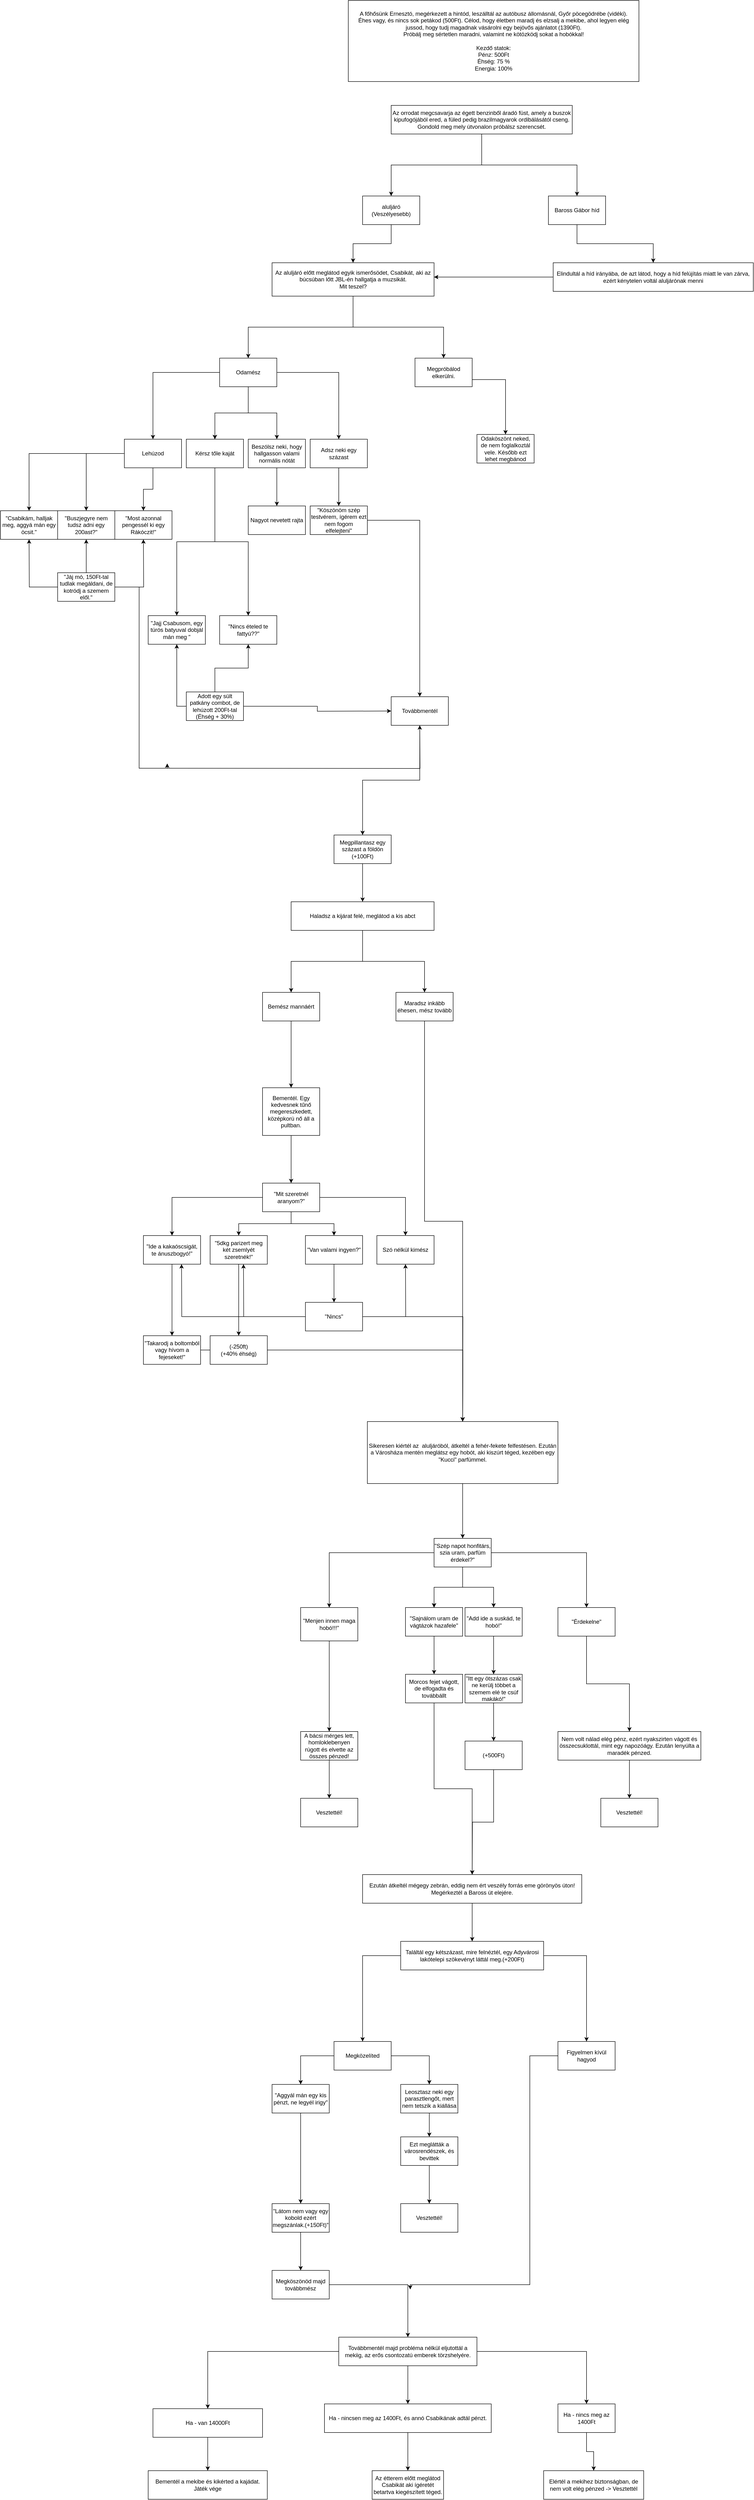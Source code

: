 <mxfile version="22.0.4" type="github">
  <diagram name="1 oldal" id="gjOM7e6wO8diRWeVtiza">
    <mxGraphModel dx="1075" dy="5153" grid="1" gridSize="10" guides="1" tooltips="1" connect="1" arrows="1" fold="1" page="1" pageScale="1" pageWidth="3300" pageHeight="4681" math="0" shadow="0">
      <root>
        <mxCell id="0" />
        <mxCell id="1" parent="0" />
        <mxCell id="eI0seqku75HwyaSV5OBJ-1" value="A főhősünk Ernesztó, megérkezett a hintód, leszálltál az autóbusz állomásnál, Győr pöcegödrébe (vidéki).&lt;br&gt;Éhes vagy, és nincs sok petákod (500Ft). Célod, hogy életben maradj és elzsalj a mekibe, ahol legyen elég jussod, hogy tudj magadnak vásárolni egy bejövős ajánlatot (1390Ft).&lt;br&gt;Próbálj meg sértetlen maradni, valamint ne kötözködj sokat a hobókkal!&lt;br&gt;&lt;br&gt;Kezdő statok: &lt;br&gt;Pénz: 500Ft&lt;br&gt;Éhség: 75 %&lt;br&gt;Energia: 100%" style="whiteSpace=wrap;html=1;" parent="1" vertex="1">
          <mxGeometry x="1380" y="-4650" width="610" height="170" as="geometry" />
        </mxCell>
        <mxCell id="eI0seqku75HwyaSV5OBJ-11" value="" style="edgeStyle=orthogonalEdgeStyle;rounded=0;orthogonalLoop=1;jettySize=auto;html=1;" parent="1" source="eI0seqku75HwyaSV5OBJ-3" target="eI0seqku75HwyaSV5OBJ-10" edge="1">
          <mxGeometry relative="1" as="geometry" />
        </mxCell>
        <mxCell id="eI0seqku75HwyaSV5OBJ-13" value="" style="edgeStyle=orthogonalEdgeStyle;rounded=0;orthogonalLoop=1;jettySize=auto;html=1;" parent="1" source="eI0seqku75HwyaSV5OBJ-3" target="eI0seqku75HwyaSV5OBJ-12" edge="1">
          <mxGeometry relative="1" as="geometry" />
        </mxCell>
        <mxCell id="eI0seqku75HwyaSV5OBJ-3" value="Az orrodat megcsavarja az égett benzinből áradó füst, amely a buszok kipufogójából ered, a füled pedig brazilmagyarok ordibálásától cseng.&lt;br&gt;Gondold meg mely útvonalon próbálsz szerencsét.&lt;br&gt;" style="rounded=0;whiteSpace=wrap;html=1;" parent="1" vertex="1">
          <mxGeometry x="1470" y="-4430" width="380" height="60" as="geometry" />
        </mxCell>
        <mxCell id="eI0seqku75HwyaSV5OBJ-15" value="" style="edgeStyle=orthogonalEdgeStyle;rounded=0;orthogonalLoop=1;jettySize=auto;html=1;" parent="1" source="eI0seqku75HwyaSV5OBJ-10" target="eI0seqku75HwyaSV5OBJ-14" edge="1">
          <mxGeometry relative="1" as="geometry" />
        </mxCell>
        <mxCell id="eI0seqku75HwyaSV5OBJ-10" value="aluljáró (Veszélyesebb)" style="whiteSpace=wrap;html=1;rounded=0;" parent="1" vertex="1">
          <mxGeometry x="1410" y="-4240" width="120" height="60" as="geometry" />
        </mxCell>
        <mxCell id="A1ZuuhthlVVNKibYsWye-77" value="" style="edgeStyle=orthogonalEdgeStyle;rounded=0;orthogonalLoop=1;jettySize=auto;html=1;" parent="1" source="eI0seqku75HwyaSV5OBJ-12" target="A1ZuuhthlVVNKibYsWye-76" edge="1">
          <mxGeometry relative="1" as="geometry" />
        </mxCell>
        <mxCell id="eI0seqku75HwyaSV5OBJ-12" value="Baross Gábor híd" style="whiteSpace=wrap;html=1;rounded=0;" parent="1" vertex="1">
          <mxGeometry x="1800" y="-4240" width="120" height="60" as="geometry" />
        </mxCell>
        <mxCell id="eI0seqku75HwyaSV5OBJ-17" value="" style="edgeStyle=orthogonalEdgeStyle;rounded=0;orthogonalLoop=1;jettySize=auto;html=1;" parent="1" source="eI0seqku75HwyaSV5OBJ-14" target="eI0seqku75HwyaSV5OBJ-16" edge="1">
          <mxGeometry relative="1" as="geometry" />
        </mxCell>
        <mxCell id="eI0seqku75HwyaSV5OBJ-19" value="" style="edgeStyle=orthogonalEdgeStyle;rounded=0;orthogonalLoop=1;jettySize=auto;html=1;" parent="1" source="eI0seqku75HwyaSV5OBJ-14" target="eI0seqku75HwyaSV5OBJ-18" edge="1">
          <mxGeometry relative="1" as="geometry" />
        </mxCell>
        <mxCell id="eI0seqku75HwyaSV5OBJ-14" value="Az aluljáró előtt meglátod egyik ismerősödet, Csabikát, aki az búcsúban lőtt JBL-én hallgatja a muzsikát.&lt;br&gt;Mit teszel?" style="whiteSpace=wrap;html=1;rounded=0;" parent="1" vertex="1">
          <mxGeometry x="1220" y="-4100" width="340" height="70" as="geometry" />
        </mxCell>
        <mxCell id="eI0seqku75HwyaSV5OBJ-21" value="" style="edgeStyle=orthogonalEdgeStyle;rounded=0;orthogonalLoop=1;jettySize=auto;html=1;" parent="1" source="eI0seqku75HwyaSV5OBJ-16" target="eI0seqku75HwyaSV5OBJ-20" edge="1">
          <mxGeometry relative="1" as="geometry" />
        </mxCell>
        <mxCell id="eI0seqku75HwyaSV5OBJ-23" value="" style="edgeStyle=orthogonalEdgeStyle;rounded=0;orthogonalLoop=1;jettySize=auto;html=1;" parent="1" source="eI0seqku75HwyaSV5OBJ-16" target="eI0seqku75HwyaSV5OBJ-22" edge="1">
          <mxGeometry relative="1" as="geometry" />
        </mxCell>
        <mxCell id="eI0seqku75HwyaSV5OBJ-24" value="" style="edgeStyle=orthogonalEdgeStyle;rounded=0;orthogonalLoop=1;jettySize=auto;html=1;" parent="1" source="eI0seqku75HwyaSV5OBJ-16" target="eI0seqku75HwyaSV5OBJ-22" edge="1">
          <mxGeometry relative="1" as="geometry" />
        </mxCell>
        <mxCell id="eI0seqku75HwyaSV5OBJ-25" value="" style="edgeStyle=orthogonalEdgeStyle;rounded=0;orthogonalLoop=1;jettySize=auto;html=1;" parent="1" source="eI0seqku75HwyaSV5OBJ-16" target="eI0seqku75HwyaSV5OBJ-22" edge="1">
          <mxGeometry relative="1" as="geometry" />
        </mxCell>
        <mxCell id="eI0seqku75HwyaSV5OBJ-27" value="" style="edgeStyle=orthogonalEdgeStyle;rounded=0;orthogonalLoop=1;jettySize=auto;html=1;" parent="1" source="eI0seqku75HwyaSV5OBJ-16" target="eI0seqku75HwyaSV5OBJ-26" edge="1">
          <mxGeometry relative="1" as="geometry" />
        </mxCell>
        <mxCell id="eI0seqku75HwyaSV5OBJ-29" value="" style="edgeStyle=orthogonalEdgeStyle;rounded=0;orthogonalLoop=1;jettySize=auto;html=1;" parent="1" source="eI0seqku75HwyaSV5OBJ-16" target="eI0seqku75HwyaSV5OBJ-28" edge="1">
          <mxGeometry relative="1" as="geometry" />
        </mxCell>
        <mxCell id="eI0seqku75HwyaSV5OBJ-16" value="Odamész" style="rounded=0;whiteSpace=wrap;html=1;" parent="1" vertex="1">
          <mxGeometry x="1110" y="-3900" width="120" height="60" as="geometry" />
        </mxCell>
        <mxCell id="eI0seqku75HwyaSV5OBJ-31" value="" style="edgeStyle=orthogonalEdgeStyle;rounded=0;orthogonalLoop=1;jettySize=auto;html=1;exitX=1;exitY=0.75;exitDx=0;exitDy=0;" parent="1" source="eI0seqku75HwyaSV5OBJ-18" target="eI0seqku75HwyaSV5OBJ-30" edge="1">
          <mxGeometry relative="1" as="geometry" />
        </mxCell>
        <mxCell id="eI0seqku75HwyaSV5OBJ-18" value="Megpróbálod elkerülni." style="whiteSpace=wrap;html=1;rounded=0;" parent="1" vertex="1">
          <mxGeometry x="1520" y="-3900" width="120" height="60" as="geometry" />
        </mxCell>
        <mxCell id="eI0seqku75HwyaSV5OBJ-42" value="" style="edgeStyle=orthogonalEdgeStyle;rounded=0;orthogonalLoop=1;jettySize=auto;html=1;" parent="1" source="eI0seqku75HwyaSV5OBJ-20" target="eI0seqku75HwyaSV5OBJ-41" edge="1">
          <mxGeometry relative="1" as="geometry" />
        </mxCell>
        <mxCell id="eI0seqku75HwyaSV5OBJ-44" value="" style="edgeStyle=orthogonalEdgeStyle;rounded=0;orthogonalLoop=1;jettySize=auto;html=1;" parent="1" source="eI0seqku75HwyaSV5OBJ-20" target="eI0seqku75HwyaSV5OBJ-43" edge="1">
          <mxGeometry relative="1" as="geometry" />
        </mxCell>
        <mxCell id="eI0seqku75HwyaSV5OBJ-46" value="" style="edgeStyle=orthogonalEdgeStyle;rounded=0;orthogonalLoop=1;jettySize=auto;html=1;" parent="1" source="eI0seqku75HwyaSV5OBJ-20" target="eI0seqku75HwyaSV5OBJ-45" edge="1">
          <mxGeometry relative="1" as="geometry" />
        </mxCell>
        <mxCell id="eI0seqku75HwyaSV5OBJ-20" value="Lehúzod" style="whiteSpace=wrap;html=1;rounded=0;" parent="1" vertex="1">
          <mxGeometry x="910" y="-3730" width="120" height="60" as="geometry" />
        </mxCell>
        <mxCell id="eI0seqku75HwyaSV5OBJ-54" value="" style="edgeStyle=orthogonalEdgeStyle;rounded=0;orthogonalLoop=1;jettySize=auto;html=1;" parent="1" source="eI0seqku75HwyaSV5OBJ-22" target="eI0seqku75HwyaSV5OBJ-53" edge="1">
          <mxGeometry relative="1" as="geometry" />
        </mxCell>
        <mxCell id="eI0seqku75HwyaSV5OBJ-56" value="" style="edgeStyle=orthogonalEdgeStyle;rounded=0;orthogonalLoop=1;jettySize=auto;html=1;" parent="1" source="eI0seqku75HwyaSV5OBJ-22" target="eI0seqku75HwyaSV5OBJ-55" edge="1">
          <mxGeometry relative="1" as="geometry" />
        </mxCell>
        <mxCell id="eI0seqku75HwyaSV5OBJ-22" value="Kérsz tőle kaját" style="whiteSpace=wrap;html=1;rounded=0;" parent="1" vertex="1">
          <mxGeometry x="1040" y="-3730" width="120" height="60" as="geometry" />
        </mxCell>
        <mxCell id="eI0seqku75HwyaSV5OBJ-37" value="" style="edgeStyle=orthogonalEdgeStyle;rounded=0;orthogonalLoop=1;jettySize=auto;html=1;" parent="1" source="eI0seqku75HwyaSV5OBJ-26" target="eI0seqku75HwyaSV5OBJ-36" edge="1">
          <mxGeometry relative="1" as="geometry" />
        </mxCell>
        <mxCell id="eI0seqku75HwyaSV5OBJ-26" value="Beszólsz neki, hogy hallgasson valami normális nótát" style="rounded=0;whiteSpace=wrap;html=1;" parent="1" vertex="1">
          <mxGeometry x="1170" y="-3730" width="120" height="60" as="geometry" />
        </mxCell>
        <mxCell id="eI0seqku75HwyaSV5OBJ-39" value="" style="edgeStyle=orthogonalEdgeStyle;rounded=0;orthogonalLoop=1;jettySize=auto;html=1;" parent="1" source="eI0seqku75HwyaSV5OBJ-28" target="eI0seqku75HwyaSV5OBJ-38" edge="1">
          <mxGeometry relative="1" as="geometry" />
        </mxCell>
        <mxCell id="eI0seqku75HwyaSV5OBJ-28" value="Adsz neki egy százast" style="whiteSpace=wrap;html=1;rounded=0;" parent="1" vertex="1">
          <mxGeometry x="1300" y="-3730" width="120" height="60" as="geometry" />
        </mxCell>
        <mxCell id="eI0seqku75HwyaSV5OBJ-30" value="Odaköszönt neked, de nem foglalkoztál vele. Később ezt lehet megbánod" style="whiteSpace=wrap;html=1;rounded=0;" parent="1" vertex="1">
          <mxGeometry x="1650" y="-3740" width="120" height="60" as="geometry" />
        </mxCell>
        <mxCell id="eI0seqku75HwyaSV5OBJ-36" value="Nagyot nevetett rajta" style="whiteSpace=wrap;html=1;rounded=0;" parent="1" vertex="1">
          <mxGeometry x="1170" y="-3590" width="120" height="60" as="geometry" />
        </mxCell>
        <mxCell id="eI0seqku75HwyaSV5OBJ-65" value="" style="edgeStyle=orthogonalEdgeStyle;rounded=0;orthogonalLoop=1;jettySize=auto;html=1;" parent="1" source="eI0seqku75HwyaSV5OBJ-38" target="eI0seqku75HwyaSV5OBJ-64" edge="1">
          <mxGeometry relative="1" as="geometry" />
        </mxCell>
        <mxCell id="eI0seqku75HwyaSV5OBJ-38" value="&quot;Köszönöm szép testvérem, ígérem ezt nem fogom elfelejteni&quot;" style="whiteSpace=wrap;html=1;rounded=0;" parent="1" vertex="1">
          <mxGeometry x="1300" y="-3590" width="120" height="60" as="geometry" />
        </mxCell>
        <mxCell id="eI0seqku75HwyaSV5OBJ-47" value="" style="edgeStyle=orthogonalEdgeStyle;rounded=0;orthogonalLoop=1;jettySize=auto;html=1;" parent="1" source="eI0seqku75HwyaSV5OBJ-40" target="eI0seqku75HwyaSV5OBJ-43" edge="1">
          <mxGeometry relative="1" as="geometry" />
        </mxCell>
        <mxCell id="eI0seqku75HwyaSV5OBJ-49" value="" style="edgeStyle=orthogonalEdgeStyle;rounded=0;orthogonalLoop=1;jettySize=auto;html=1;" parent="1" source="eI0seqku75HwyaSV5OBJ-40" edge="1">
          <mxGeometry relative="1" as="geometry">
            <mxPoint x="950" y="-3520" as="targetPoint" />
          </mxGeometry>
        </mxCell>
        <mxCell id="eI0seqku75HwyaSV5OBJ-51" value="" style="edgeStyle=orthogonalEdgeStyle;rounded=0;orthogonalLoop=1;jettySize=auto;html=1;" parent="1" source="eI0seqku75HwyaSV5OBJ-40" edge="1">
          <mxGeometry relative="1" as="geometry">
            <mxPoint x="710" y="-3520" as="targetPoint" />
          </mxGeometry>
        </mxCell>
        <mxCell id="eI0seqku75HwyaSV5OBJ-75" value="" style="edgeStyle=orthogonalEdgeStyle;rounded=0;orthogonalLoop=1;jettySize=auto;html=1;" parent="1" source="eI0seqku75HwyaSV5OBJ-40" edge="1">
          <mxGeometry relative="1" as="geometry">
            <mxPoint x="1000" y="-3050" as="targetPoint" />
            <Array as="points">
              <mxPoint x="941" y="-3420" />
              <mxPoint x="941" y="-3040" />
            </Array>
          </mxGeometry>
        </mxCell>
        <mxCell id="eI0seqku75HwyaSV5OBJ-40" value="&quot;Jáj mó, 150Ft-tal tudlak megáldani, de kotródj a szemem elől.&quot;" style="whiteSpace=wrap;html=1;rounded=0;" parent="1" vertex="1">
          <mxGeometry x="770" y="-3450" width="120" height="60" as="geometry" />
        </mxCell>
        <mxCell id="eI0seqku75HwyaSV5OBJ-41" value="&quot;Csabikám, halljak meg, aggyá mán egy öcsit.&quot;" style="whiteSpace=wrap;html=1;rounded=0;" parent="1" vertex="1">
          <mxGeometry x="650" y="-3580" width="120" height="60" as="geometry" />
        </mxCell>
        <mxCell id="eI0seqku75HwyaSV5OBJ-43" value="&quot;Buszjegyre nem tudsz adni egy 200ast?&quot;" style="whiteSpace=wrap;html=1;rounded=0;" parent="1" vertex="1">
          <mxGeometry x="770" y="-3580" width="120" height="60" as="geometry" />
        </mxCell>
        <mxCell id="eI0seqku75HwyaSV5OBJ-45" value="&quot;Most azonnal pengessél ki egy Rákóczit!&quot;" style="whiteSpace=wrap;html=1;rounded=0;" parent="1" vertex="1">
          <mxGeometry x="890" y="-3580" width="120" height="60" as="geometry" />
        </mxCell>
        <mxCell id="eI0seqku75HwyaSV5OBJ-57" value="" style="edgeStyle=orthogonalEdgeStyle;rounded=0;orthogonalLoop=1;jettySize=auto;html=1;" parent="1" source="eI0seqku75HwyaSV5OBJ-52" target="eI0seqku75HwyaSV5OBJ-55" edge="1">
          <mxGeometry relative="1" as="geometry" />
        </mxCell>
        <mxCell id="eI0seqku75HwyaSV5OBJ-61" value="" style="edgeStyle=orthogonalEdgeStyle;rounded=0;orthogonalLoop=1;jettySize=auto;html=1;" parent="1" source="eI0seqku75HwyaSV5OBJ-52" edge="1">
          <mxGeometry relative="1" as="geometry">
            <mxPoint x="1020" y="-3300" as="targetPoint" />
          </mxGeometry>
        </mxCell>
        <mxCell id="eI0seqku75HwyaSV5OBJ-69" value="" style="edgeStyle=orthogonalEdgeStyle;rounded=0;orthogonalLoop=1;jettySize=auto;html=1;" parent="1" source="eI0seqku75HwyaSV5OBJ-52" edge="1">
          <mxGeometry relative="1" as="geometry">
            <mxPoint x="1470" y="-3160" as="targetPoint" />
          </mxGeometry>
        </mxCell>
        <mxCell id="eI0seqku75HwyaSV5OBJ-52" value="Adott egy sült patkány combot, de lehúzott 200Ft-tal&lt;br&gt;(Éhség + 30%)" style="whiteSpace=wrap;html=1;rounded=0;" parent="1" vertex="1">
          <mxGeometry x="1040" y="-3200" width="120" height="60" as="geometry" />
        </mxCell>
        <mxCell id="eI0seqku75HwyaSV5OBJ-53" value="&quot;Jajj Csabusom, egy túrós batyuval dobjál mán meg &quot;" style="whiteSpace=wrap;html=1;rounded=0;" parent="1" vertex="1">
          <mxGeometry x="960" y="-3360" width="120" height="60" as="geometry" />
        </mxCell>
        <mxCell id="eI0seqku75HwyaSV5OBJ-55" value="&quot;Nincs ételed te fattyú??&quot;" style="whiteSpace=wrap;html=1;rounded=0;" parent="1" vertex="1">
          <mxGeometry x="1110" y="-3360" width="120" height="60" as="geometry" />
        </mxCell>
        <mxCell id="eI0seqku75HwyaSV5OBJ-77" value="" style="edgeStyle=orthogonalEdgeStyle;rounded=0;orthogonalLoop=1;jettySize=auto;html=1;" parent="1" source="eI0seqku75HwyaSV5OBJ-64" target="eI0seqku75HwyaSV5OBJ-76" edge="1">
          <mxGeometry relative="1" as="geometry" />
        </mxCell>
        <mxCell id="eI0seqku75HwyaSV5OBJ-64" value="Továbbmentél" style="whiteSpace=wrap;html=1;rounded=0;" parent="1" vertex="1">
          <mxGeometry x="1470" y="-3190" width="120" height="60" as="geometry" />
        </mxCell>
        <mxCell id="eI0seqku75HwyaSV5OBJ-73" value="" style="edgeStyle=orthogonalEdgeStyle;rounded=0;orthogonalLoop=1;jettySize=auto;html=1;" parent="1" edge="1">
          <mxGeometry relative="1" as="geometry">
            <mxPoint x="1000" y="-3040" as="sourcePoint" />
            <mxPoint x="1530" y="-3130" as="targetPoint" />
          </mxGeometry>
        </mxCell>
        <mxCell id="eI0seqku75HwyaSV5OBJ-80" value="" style="edgeStyle=orthogonalEdgeStyle;rounded=0;orthogonalLoop=1;jettySize=auto;html=1;" parent="1" source="eI0seqku75HwyaSV5OBJ-76" target="eI0seqku75HwyaSV5OBJ-79" edge="1">
          <mxGeometry relative="1" as="geometry" />
        </mxCell>
        <mxCell id="eI0seqku75HwyaSV5OBJ-76" value="Megpillantasz egy százast a földön&lt;br&gt;(+100Ft)" style="whiteSpace=wrap;html=1;rounded=0;" parent="1" vertex="1">
          <mxGeometry x="1350" y="-2900" width="120" height="60" as="geometry" />
        </mxCell>
        <mxCell id="eI0seqku75HwyaSV5OBJ-82" value="" style="edgeStyle=orthogonalEdgeStyle;rounded=0;orthogonalLoop=1;jettySize=auto;html=1;" parent="1" source="eI0seqku75HwyaSV5OBJ-79" target="eI0seqku75HwyaSV5OBJ-81" edge="1">
          <mxGeometry relative="1" as="geometry" />
        </mxCell>
        <mxCell id="eI0seqku75HwyaSV5OBJ-84" value="" style="edgeStyle=orthogonalEdgeStyle;rounded=0;orthogonalLoop=1;jettySize=auto;html=1;" parent="1" source="eI0seqku75HwyaSV5OBJ-79" target="eI0seqku75HwyaSV5OBJ-83" edge="1">
          <mxGeometry relative="1" as="geometry" />
        </mxCell>
        <mxCell id="eI0seqku75HwyaSV5OBJ-79" value="Haladsz a kijárat felé, meglátod a kis abct" style="whiteSpace=wrap;html=1;rounded=0;" parent="1" vertex="1">
          <mxGeometry x="1260" y="-2760" width="300" height="60" as="geometry" />
        </mxCell>
        <mxCell id="eI0seqku75HwyaSV5OBJ-86" value="" style="edgeStyle=orthogonalEdgeStyle;rounded=0;orthogonalLoop=1;jettySize=auto;html=1;" parent="1" source="eI0seqku75HwyaSV5OBJ-81" target="eI0seqku75HwyaSV5OBJ-85" edge="1">
          <mxGeometry relative="1" as="geometry" />
        </mxCell>
        <mxCell id="eI0seqku75HwyaSV5OBJ-81" value="Bemész mannáért" style="whiteSpace=wrap;html=1;rounded=0;" parent="1" vertex="1">
          <mxGeometry x="1200" y="-2570" width="120" height="60" as="geometry" />
        </mxCell>
        <mxCell id="A1ZuuhthlVVNKibYsWye-2" value="" style="edgeStyle=orthogonalEdgeStyle;rounded=0;orthogonalLoop=1;jettySize=auto;html=1;" parent="1" source="eI0seqku75HwyaSV5OBJ-83" target="A1ZuuhthlVVNKibYsWye-1" edge="1">
          <mxGeometry relative="1" as="geometry" />
        </mxCell>
        <mxCell id="eI0seqku75HwyaSV5OBJ-83" value="Maradsz inkább éhesen, mész tovább" style="whiteSpace=wrap;html=1;rounded=0;" parent="1" vertex="1">
          <mxGeometry x="1480" y="-2570" width="120" height="60" as="geometry" />
        </mxCell>
        <mxCell id="eI0seqku75HwyaSV5OBJ-88" value="" style="edgeStyle=orthogonalEdgeStyle;rounded=0;orthogonalLoop=1;jettySize=auto;html=1;" parent="1" source="eI0seqku75HwyaSV5OBJ-85" target="eI0seqku75HwyaSV5OBJ-87" edge="1">
          <mxGeometry relative="1" as="geometry" />
        </mxCell>
        <mxCell id="eI0seqku75HwyaSV5OBJ-85" value="Bementél. Egy kedvesnek tűnő megereszkedett, középkorú nő áll a pultban." style="whiteSpace=wrap;html=1;rounded=0;" parent="1" vertex="1">
          <mxGeometry x="1200" y="-2370" width="120" height="100" as="geometry" />
        </mxCell>
        <mxCell id="eI0seqku75HwyaSV5OBJ-90" value="" style="edgeStyle=orthogonalEdgeStyle;rounded=0;orthogonalLoop=1;jettySize=auto;html=1;" parent="1" source="eI0seqku75HwyaSV5OBJ-87" target="eI0seqku75HwyaSV5OBJ-89" edge="1">
          <mxGeometry relative="1" as="geometry" />
        </mxCell>
        <mxCell id="eI0seqku75HwyaSV5OBJ-92" value="" style="edgeStyle=orthogonalEdgeStyle;rounded=0;orthogonalLoop=1;jettySize=auto;html=1;" parent="1" source="eI0seqku75HwyaSV5OBJ-87" target="eI0seqku75HwyaSV5OBJ-91" edge="1">
          <mxGeometry relative="1" as="geometry" />
        </mxCell>
        <mxCell id="eI0seqku75HwyaSV5OBJ-94" value="" style="edgeStyle=orthogonalEdgeStyle;rounded=0;orthogonalLoop=1;jettySize=auto;html=1;" parent="1" source="eI0seqku75HwyaSV5OBJ-87" target="eI0seqku75HwyaSV5OBJ-93" edge="1">
          <mxGeometry relative="1" as="geometry" />
        </mxCell>
        <mxCell id="eI0seqku75HwyaSV5OBJ-110" value="" style="edgeStyle=orthogonalEdgeStyle;rounded=0;orthogonalLoop=1;jettySize=auto;html=1;" parent="1" source="eI0seqku75HwyaSV5OBJ-87" target="eI0seqku75HwyaSV5OBJ-109" edge="1">
          <mxGeometry relative="1" as="geometry" />
        </mxCell>
        <mxCell id="eI0seqku75HwyaSV5OBJ-87" value="&quot;Mit szeretnél aranyom?&quot;" style="whiteSpace=wrap;html=1;rounded=0;" parent="1" vertex="1">
          <mxGeometry x="1200" y="-2170" width="120" height="60" as="geometry" />
        </mxCell>
        <mxCell id="eI0seqku75HwyaSV5OBJ-98" value="" style="edgeStyle=orthogonalEdgeStyle;rounded=0;orthogonalLoop=1;jettySize=auto;html=1;" parent="1" source="eI0seqku75HwyaSV5OBJ-89" target="eI0seqku75HwyaSV5OBJ-97" edge="1">
          <mxGeometry relative="1" as="geometry" />
        </mxCell>
        <mxCell id="eI0seqku75HwyaSV5OBJ-89" value="&quot;Ide a kakaóscsigát, te ánuszbogyó!&quot;" style="whiteSpace=wrap;html=1;rounded=0;" parent="1" vertex="1">
          <mxGeometry x="950" y="-2060" width="120" height="60" as="geometry" />
        </mxCell>
        <mxCell id="eI0seqku75HwyaSV5OBJ-100" value="" style="edgeStyle=orthogonalEdgeStyle;rounded=0;orthogonalLoop=1;jettySize=auto;html=1;" parent="1" source="eI0seqku75HwyaSV5OBJ-91" target="eI0seqku75HwyaSV5OBJ-99" edge="1">
          <mxGeometry relative="1" as="geometry" />
        </mxCell>
        <mxCell id="eI0seqku75HwyaSV5OBJ-91" value="&quot;5dkg parizert meg két zsemlyét szeretnék!&quot;" style="whiteSpace=wrap;html=1;rounded=0;" parent="1" vertex="1">
          <mxGeometry x="1090" y="-2060" width="120" height="60" as="geometry" />
        </mxCell>
        <mxCell id="eI0seqku75HwyaSV5OBJ-102" value="" style="edgeStyle=orthogonalEdgeStyle;rounded=0;orthogonalLoop=1;jettySize=auto;html=1;" parent="1" source="eI0seqku75HwyaSV5OBJ-93" target="eI0seqku75HwyaSV5OBJ-101" edge="1">
          <mxGeometry relative="1" as="geometry" />
        </mxCell>
        <mxCell id="eI0seqku75HwyaSV5OBJ-93" value="&quot;Van valami ingyen?&quot;" style="whiteSpace=wrap;html=1;rounded=0;" parent="1" vertex="1">
          <mxGeometry x="1290" y="-2060" width="120" height="60" as="geometry" />
        </mxCell>
        <mxCell id="A1ZuuhthlVVNKibYsWye-8" value="" style="edgeStyle=orthogonalEdgeStyle;rounded=0;orthogonalLoop=1;jettySize=auto;html=1;" parent="1" source="eI0seqku75HwyaSV5OBJ-97" edge="1">
          <mxGeometry relative="1" as="geometry">
            <mxPoint x="1620" y="-1670" as="targetPoint" />
          </mxGeometry>
        </mxCell>
        <mxCell id="eI0seqku75HwyaSV5OBJ-97" value="&quot;Takarodj a boltomból vagy hívom a fejeseket!&quot;" style="whiteSpace=wrap;html=1;rounded=0;" parent="1" vertex="1">
          <mxGeometry x="950" y="-1850" width="120" height="60" as="geometry" />
        </mxCell>
        <mxCell id="A1ZuuhthlVVNKibYsWye-6" value="" style="edgeStyle=orthogonalEdgeStyle;rounded=0;orthogonalLoop=1;jettySize=auto;html=1;" parent="1" source="eI0seqku75HwyaSV5OBJ-99" edge="1">
          <mxGeometry relative="1" as="geometry">
            <mxPoint x="1620" y="-1670" as="targetPoint" />
          </mxGeometry>
        </mxCell>
        <mxCell id="eI0seqku75HwyaSV5OBJ-99" value="(-250ft)&lt;br&gt;(+40% éhség)" style="whiteSpace=wrap;html=1;rounded=0;" parent="1" vertex="1">
          <mxGeometry x="1090" y="-1850" width="120" height="60" as="geometry" />
        </mxCell>
        <mxCell id="eI0seqku75HwyaSV5OBJ-104" value="" style="edgeStyle=orthogonalEdgeStyle;rounded=0;orthogonalLoop=1;jettySize=auto;html=1;" parent="1" source="eI0seqku75HwyaSV5OBJ-101" edge="1">
          <mxGeometry relative="1" as="geometry">
            <mxPoint x="1160" y="-2000" as="targetPoint" />
          </mxGeometry>
        </mxCell>
        <mxCell id="eI0seqku75HwyaSV5OBJ-106" value="" style="edgeStyle=orthogonalEdgeStyle;rounded=0;orthogonalLoop=1;jettySize=auto;html=1;" parent="1" source="eI0seqku75HwyaSV5OBJ-101" edge="1">
          <mxGeometry relative="1" as="geometry">
            <mxPoint x="1030" y="-2000" as="targetPoint" />
          </mxGeometry>
        </mxCell>
        <mxCell id="eI0seqku75HwyaSV5OBJ-114" value="" style="edgeStyle=orthogonalEdgeStyle;rounded=0;orthogonalLoop=1;jettySize=auto;html=1;" parent="1" source="eI0seqku75HwyaSV5OBJ-101" edge="1">
          <mxGeometry relative="1" as="geometry">
            <mxPoint x="1500" y="-2000" as="targetPoint" />
          </mxGeometry>
        </mxCell>
        <mxCell id="A1ZuuhthlVVNKibYsWye-4" value="" style="edgeStyle=orthogonalEdgeStyle;rounded=0;orthogonalLoop=1;jettySize=auto;html=1;" parent="1" source="eI0seqku75HwyaSV5OBJ-101" edge="1">
          <mxGeometry relative="1" as="geometry">
            <mxPoint x="1620" y="-1670" as="targetPoint" />
          </mxGeometry>
        </mxCell>
        <mxCell id="eI0seqku75HwyaSV5OBJ-101" value="&quot;Nincs&quot;" style="whiteSpace=wrap;html=1;rounded=0;" parent="1" vertex="1">
          <mxGeometry x="1290" y="-1920" width="120" height="60" as="geometry" />
        </mxCell>
        <mxCell id="eI0seqku75HwyaSV5OBJ-109" value="Szó nélkül kimész" style="whiteSpace=wrap;html=1;rounded=0;" parent="1" vertex="1">
          <mxGeometry x="1440" y="-2060" width="120" height="60" as="geometry" />
        </mxCell>
        <mxCell id="A1ZuuhthlVVNKibYsWye-11" value="" style="edgeStyle=orthogonalEdgeStyle;rounded=0;orthogonalLoop=1;jettySize=auto;html=1;" parent="1" source="A1ZuuhthlVVNKibYsWye-1" target="A1ZuuhthlVVNKibYsWye-10" edge="1">
          <mxGeometry relative="1" as="geometry" />
        </mxCell>
        <mxCell id="A1ZuuhthlVVNKibYsWye-1" value="Sikeresen kiértél az&amp;nbsp; aluljáróból, átkeltél a fehér-fekete felfestésen. Ezután a Városháza mentén meglátsz egy hobót, aki kiszúrt téged, kezében egy &quot;Kucci&quot; parfümmel." style="whiteSpace=wrap;html=1;rounded=0;" parent="1" vertex="1">
          <mxGeometry x="1420" y="-1670" width="400" height="130" as="geometry" />
        </mxCell>
        <mxCell id="A1ZuuhthlVVNKibYsWye-13" value="" style="edgeStyle=orthogonalEdgeStyle;rounded=0;orthogonalLoop=1;jettySize=auto;html=1;" parent="1" source="A1ZuuhthlVVNKibYsWye-10" target="A1ZuuhthlVVNKibYsWye-12" edge="1">
          <mxGeometry relative="1" as="geometry" />
        </mxCell>
        <mxCell id="A1ZuuhthlVVNKibYsWye-15" value="" style="edgeStyle=orthogonalEdgeStyle;rounded=0;orthogonalLoop=1;jettySize=auto;html=1;" parent="1" source="A1ZuuhthlVVNKibYsWye-10" target="A1ZuuhthlVVNKibYsWye-14" edge="1">
          <mxGeometry relative="1" as="geometry" />
        </mxCell>
        <mxCell id="A1ZuuhthlVVNKibYsWye-16" value="" style="edgeStyle=orthogonalEdgeStyle;rounded=0;orthogonalLoop=1;jettySize=auto;html=1;" parent="1" source="A1ZuuhthlVVNKibYsWye-10" target="A1ZuuhthlVVNKibYsWye-14" edge="1">
          <mxGeometry relative="1" as="geometry" />
        </mxCell>
        <mxCell id="A1ZuuhthlVVNKibYsWye-17" value="" style="edgeStyle=orthogonalEdgeStyle;rounded=0;orthogonalLoop=1;jettySize=auto;html=1;" parent="1" source="A1ZuuhthlVVNKibYsWye-10" target="A1ZuuhthlVVNKibYsWye-14" edge="1">
          <mxGeometry relative="1" as="geometry" />
        </mxCell>
        <mxCell id="A1ZuuhthlVVNKibYsWye-19" value="" style="edgeStyle=orthogonalEdgeStyle;rounded=0;orthogonalLoop=1;jettySize=auto;html=1;" parent="1" source="A1ZuuhthlVVNKibYsWye-10" target="A1ZuuhthlVVNKibYsWye-18" edge="1">
          <mxGeometry relative="1" as="geometry" />
        </mxCell>
        <mxCell id="A1ZuuhthlVVNKibYsWye-21" value="" style="edgeStyle=orthogonalEdgeStyle;rounded=0;orthogonalLoop=1;jettySize=auto;html=1;" parent="1" source="A1ZuuhthlVVNKibYsWye-10" target="A1ZuuhthlVVNKibYsWye-20" edge="1">
          <mxGeometry relative="1" as="geometry" />
        </mxCell>
        <mxCell id="A1ZuuhthlVVNKibYsWye-10" value="&quot;Szép napot honfitárs, szia uram, parfüm érdekel?&quot;" style="whiteSpace=wrap;html=1;rounded=0;" parent="1" vertex="1">
          <mxGeometry x="1560" y="-1425" width="120" height="60" as="geometry" />
        </mxCell>
        <mxCell id="A1ZuuhthlVVNKibYsWye-23" value="" style="edgeStyle=orthogonalEdgeStyle;rounded=0;orthogonalLoop=1;jettySize=auto;html=1;" parent="1" source="A1ZuuhthlVVNKibYsWye-12" target="A1ZuuhthlVVNKibYsWye-22" edge="1">
          <mxGeometry relative="1" as="geometry" />
        </mxCell>
        <mxCell id="A1ZuuhthlVVNKibYsWye-12" value="&quot;Menjen innen maga hobó!!!&quot;" style="whiteSpace=wrap;html=1;rounded=0;" parent="1" vertex="1">
          <mxGeometry x="1280" y="-1280" width="120" height="70" as="geometry" />
        </mxCell>
        <mxCell id="A1ZuuhthlVVNKibYsWye-27" value="" style="edgeStyle=orthogonalEdgeStyle;rounded=0;orthogonalLoop=1;jettySize=auto;html=1;" parent="1" source="A1ZuuhthlVVNKibYsWye-14" target="A1ZuuhthlVVNKibYsWye-26" edge="1">
          <mxGeometry relative="1" as="geometry" />
        </mxCell>
        <mxCell id="A1ZuuhthlVVNKibYsWye-14" value="&quot;Sajnálom uram de vágtázok hazafele&quot;" style="whiteSpace=wrap;html=1;rounded=0;" parent="1" vertex="1">
          <mxGeometry x="1500" y="-1280" width="120" height="60" as="geometry" />
        </mxCell>
        <mxCell id="A1ZuuhthlVVNKibYsWye-29" value="" style="edgeStyle=orthogonalEdgeStyle;rounded=0;orthogonalLoop=1;jettySize=auto;html=1;" parent="1" source="A1ZuuhthlVVNKibYsWye-18" target="A1ZuuhthlVVNKibYsWye-28" edge="1">
          <mxGeometry relative="1" as="geometry" />
        </mxCell>
        <mxCell id="A1ZuuhthlVVNKibYsWye-18" value="&quot;Add ide a suskád, te hobó!&quot;" style="whiteSpace=wrap;html=1;rounded=0;" parent="1" vertex="1">
          <mxGeometry x="1625" y="-1280" width="120" height="60" as="geometry" />
        </mxCell>
        <mxCell id="A1ZuuhthlVVNKibYsWye-25" value="" style="edgeStyle=orthogonalEdgeStyle;rounded=0;orthogonalLoop=1;jettySize=auto;html=1;" parent="1" source="A1ZuuhthlVVNKibYsWye-20" target="A1ZuuhthlVVNKibYsWye-24" edge="1">
          <mxGeometry relative="1" as="geometry" />
        </mxCell>
        <mxCell id="A1ZuuhthlVVNKibYsWye-20" value="&quot;Érdekelne&quot;" style="whiteSpace=wrap;html=1;rounded=0;" parent="1" vertex="1">
          <mxGeometry x="1820" y="-1280" width="120" height="60" as="geometry" />
        </mxCell>
        <mxCell id="A1ZuuhthlVVNKibYsWye-33" value="" style="edgeStyle=orthogonalEdgeStyle;rounded=0;orthogonalLoop=1;jettySize=auto;html=1;" parent="1" source="A1ZuuhthlVVNKibYsWye-22" target="A1ZuuhthlVVNKibYsWye-32" edge="1">
          <mxGeometry relative="1" as="geometry" />
        </mxCell>
        <mxCell id="A1ZuuhthlVVNKibYsWye-22" value="A bácsi mérges lett, homloklebenyen rúgott és elvette az összes pénzed!" style="whiteSpace=wrap;html=1;rounded=0;" parent="1" vertex="1">
          <mxGeometry x="1280" y="-1020" width="120" height="60" as="geometry" />
        </mxCell>
        <mxCell id="A1ZuuhthlVVNKibYsWye-31" value="" style="edgeStyle=orthogonalEdgeStyle;rounded=0;orthogonalLoop=1;jettySize=auto;html=1;" parent="1" source="A1ZuuhthlVVNKibYsWye-24" target="A1ZuuhthlVVNKibYsWye-30" edge="1">
          <mxGeometry relative="1" as="geometry" />
        </mxCell>
        <mxCell id="A1ZuuhthlVVNKibYsWye-24" value="Nem volt nálad elég pénz, ezért nyakszirten vágott és összecsuklottál, mint egy napozóágy. Ezután lenyúlta a maradék pénzed." style="whiteSpace=wrap;html=1;rounded=0;" parent="1" vertex="1">
          <mxGeometry x="1820" y="-1020" width="300" height="60" as="geometry" />
        </mxCell>
        <mxCell id="A1ZuuhthlVVNKibYsWye-37" value="" style="edgeStyle=orthogonalEdgeStyle;rounded=0;orthogonalLoop=1;jettySize=auto;html=1;" parent="1" source="A1ZuuhthlVVNKibYsWye-26" target="A1ZuuhthlVVNKibYsWye-36" edge="1">
          <mxGeometry relative="1" as="geometry" />
        </mxCell>
        <mxCell id="A1ZuuhthlVVNKibYsWye-26" value="Morcos fejet vágott, de elfogadta és továbbállt" style="whiteSpace=wrap;html=1;rounded=0;" parent="1" vertex="1">
          <mxGeometry x="1500" y="-1140" width="120" height="60" as="geometry" />
        </mxCell>
        <mxCell id="A1ZuuhthlVVNKibYsWye-35" value="" style="edgeStyle=orthogonalEdgeStyle;rounded=0;orthogonalLoop=1;jettySize=auto;html=1;" parent="1" source="A1ZuuhthlVVNKibYsWye-28" target="A1ZuuhthlVVNKibYsWye-34" edge="1">
          <mxGeometry relative="1" as="geometry" />
        </mxCell>
        <mxCell id="A1ZuuhthlVVNKibYsWye-28" value="&quot;Itt egy ötszázas csak ne kerülj többet a szemem elé te csúf makákó!&quot;" style="whiteSpace=wrap;html=1;rounded=0;" parent="1" vertex="1">
          <mxGeometry x="1625" y="-1140" width="120" height="60" as="geometry" />
        </mxCell>
        <mxCell id="A1ZuuhthlVVNKibYsWye-30" value="Vesztettél!" style="whiteSpace=wrap;html=1;rounded=0;" parent="1" vertex="1">
          <mxGeometry x="1910" y="-880" width="120" height="60" as="geometry" />
        </mxCell>
        <mxCell id="A1ZuuhthlVVNKibYsWye-32" value="Vesztettél!" style="whiteSpace=wrap;html=1;rounded=0;" parent="1" vertex="1">
          <mxGeometry x="1280" y="-880" width="120" height="60" as="geometry" />
        </mxCell>
        <mxCell id="A1ZuuhthlVVNKibYsWye-39" value="" style="edgeStyle=orthogonalEdgeStyle;rounded=0;orthogonalLoop=1;jettySize=auto;html=1;" parent="1" source="A1ZuuhthlVVNKibYsWye-34" edge="1">
          <mxGeometry relative="1" as="geometry">
            <mxPoint x="1640" y="-720" as="targetPoint" />
          </mxGeometry>
        </mxCell>
        <mxCell id="A1ZuuhthlVVNKibYsWye-34" value="(+500Ft)" style="whiteSpace=wrap;html=1;rounded=0;" parent="1" vertex="1">
          <mxGeometry x="1625" y="-1000" width="120" height="60" as="geometry" />
        </mxCell>
        <mxCell id="A1ZuuhthlVVNKibYsWye-41" value="" style="edgeStyle=orthogonalEdgeStyle;rounded=0;orthogonalLoop=1;jettySize=auto;html=1;" parent="1" source="A1ZuuhthlVVNKibYsWye-36" target="A1ZuuhthlVVNKibYsWye-40" edge="1">
          <mxGeometry relative="1" as="geometry" />
        </mxCell>
        <mxCell id="A1ZuuhthlVVNKibYsWye-36" value="Ezután átkeltél mégegy zebrán, eddig nem ért veszély forrás eme görönyös úton!&lt;br&gt;Megérkeztél a Baross út elejére." style="whiteSpace=wrap;html=1;rounded=0;" parent="1" vertex="1">
          <mxGeometry x="1410" y="-720" width="460" height="60" as="geometry" />
        </mxCell>
        <mxCell id="A1ZuuhthlVVNKibYsWye-45" value="" style="edgeStyle=orthogonalEdgeStyle;rounded=0;orthogonalLoop=1;jettySize=auto;html=1;" parent="1" source="A1ZuuhthlVVNKibYsWye-40" target="A1ZuuhthlVVNKibYsWye-44" edge="1">
          <mxGeometry relative="1" as="geometry" />
        </mxCell>
        <mxCell id="A1ZuuhthlVVNKibYsWye-47" value="" style="edgeStyle=orthogonalEdgeStyle;rounded=0;orthogonalLoop=1;jettySize=auto;html=1;" parent="1" source="A1ZuuhthlVVNKibYsWye-40" target="A1ZuuhthlVVNKibYsWye-46" edge="1">
          <mxGeometry relative="1" as="geometry" />
        </mxCell>
        <mxCell id="A1ZuuhthlVVNKibYsWye-40" value="Találtál egy kétszázast, mire felnéztél, egy Adyvárosi lakótelepi szökevényt láttál meg.(+200Ft)" style="whiteSpace=wrap;html=1;rounded=0;" parent="1" vertex="1">
          <mxGeometry x="1490" y="-580" width="300" height="60" as="geometry" />
        </mxCell>
        <mxCell id="A1ZuuhthlVVNKibYsWye-49" value="" style="edgeStyle=orthogonalEdgeStyle;rounded=0;orthogonalLoop=1;jettySize=auto;html=1;" parent="1" source="A1ZuuhthlVVNKibYsWye-44" target="A1ZuuhthlVVNKibYsWye-48" edge="1">
          <mxGeometry relative="1" as="geometry" />
        </mxCell>
        <mxCell id="A1ZuuhthlVVNKibYsWye-51" value="" style="edgeStyle=orthogonalEdgeStyle;rounded=0;orthogonalLoop=1;jettySize=auto;html=1;" parent="1" source="A1ZuuhthlVVNKibYsWye-44" target="A1ZuuhthlVVNKibYsWye-50" edge="1">
          <mxGeometry relative="1" as="geometry" />
        </mxCell>
        <mxCell id="A1ZuuhthlVVNKibYsWye-44" value="Megközelíted" style="whiteSpace=wrap;html=1;rounded=0;" parent="1" vertex="1">
          <mxGeometry x="1350" y="-370" width="120" height="60" as="geometry" />
        </mxCell>
        <mxCell id="A1ZuuhthlVVNKibYsWye-63" value="" style="edgeStyle=orthogonalEdgeStyle;rounded=0;orthogonalLoop=1;jettySize=auto;html=1;" parent="1" source="A1ZuuhthlVVNKibYsWye-46" edge="1">
          <mxGeometry relative="1" as="geometry">
            <mxPoint x="1510" y="150" as="targetPoint" />
            <Array as="points">
              <mxPoint x="1761" y="-340" />
              <mxPoint x="1761" y="140" />
            </Array>
          </mxGeometry>
        </mxCell>
        <mxCell id="A1ZuuhthlVVNKibYsWye-46" value="Figyelmen kívül hagyod" style="whiteSpace=wrap;html=1;rounded=0;" parent="1" vertex="1">
          <mxGeometry x="1820" y="-370" width="120" height="60" as="geometry" />
        </mxCell>
        <mxCell id="A1ZuuhthlVVNKibYsWye-57" value="" style="edgeStyle=orthogonalEdgeStyle;rounded=0;orthogonalLoop=1;jettySize=auto;html=1;" parent="1" source="A1ZuuhthlVVNKibYsWye-48" target="A1ZuuhthlVVNKibYsWye-56" edge="1">
          <mxGeometry relative="1" as="geometry" />
        </mxCell>
        <mxCell id="A1ZuuhthlVVNKibYsWye-48" value="&quot;Aggyál mán egy kis pénzt, ne legyél irigy&quot;" style="whiteSpace=wrap;html=1;rounded=0;" parent="1" vertex="1">
          <mxGeometry x="1220" y="-280" width="120" height="60" as="geometry" />
        </mxCell>
        <mxCell id="A1ZuuhthlVVNKibYsWye-53" value="" style="edgeStyle=orthogonalEdgeStyle;rounded=0;orthogonalLoop=1;jettySize=auto;html=1;" parent="1" source="A1ZuuhthlVVNKibYsWye-50" target="A1ZuuhthlVVNKibYsWye-52" edge="1">
          <mxGeometry relative="1" as="geometry" />
        </mxCell>
        <mxCell id="A1ZuuhthlVVNKibYsWye-50" value="Leosztasz neki egy parasztlengőt, mert nem tetszik a kiállása" style="whiteSpace=wrap;html=1;rounded=0;" parent="1" vertex="1">
          <mxGeometry x="1490" y="-280" width="120" height="60" as="geometry" />
        </mxCell>
        <mxCell id="A1ZuuhthlVVNKibYsWye-55" value="" style="edgeStyle=orthogonalEdgeStyle;rounded=0;orthogonalLoop=1;jettySize=auto;html=1;" parent="1" source="A1ZuuhthlVVNKibYsWye-52" target="A1ZuuhthlVVNKibYsWye-54" edge="1">
          <mxGeometry relative="1" as="geometry" />
        </mxCell>
        <mxCell id="A1ZuuhthlVVNKibYsWye-52" value="Ezt meglátták a városrendészek, és bevittek" style="whiteSpace=wrap;html=1;rounded=0;" parent="1" vertex="1">
          <mxGeometry x="1490" y="-170" width="120" height="60" as="geometry" />
        </mxCell>
        <mxCell id="A1ZuuhthlVVNKibYsWye-54" value="Vesztettél!" style="whiteSpace=wrap;html=1;rounded=0;" parent="1" vertex="1">
          <mxGeometry x="1490" y="-30" width="120" height="60" as="geometry" />
        </mxCell>
        <mxCell id="A1ZuuhthlVVNKibYsWye-59" value="" style="edgeStyle=orthogonalEdgeStyle;rounded=0;orthogonalLoop=1;jettySize=auto;html=1;" parent="1" source="A1ZuuhthlVVNKibYsWye-56" target="A1ZuuhthlVVNKibYsWye-58" edge="1">
          <mxGeometry relative="1" as="geometry" />
        </mxCell>
        <mxCell id="A1ZuuhthlVVNKibYsWye-56" value="&quot;Látom nem vagy egy kobold ezért megszánlak.(+150Ft)&quot;" style="whiteSpace=wrap;html=1;rounded=0;" parent="1" vertex="1">
          <mxGeometry x="1220" y="-30" width="120" height="60" as="geometry" />
        </mxCell>
        <mxCell id="A1ZuuhthlVVNKibYsWye-61" value="" style="edgeStyle=orthogonalEdgeStyle;rounded=0;orthogonalLoop=1;jettySize=auto;html=1;" parent="1" source="A1ZuuhthlVVNKibYsWye-58" target="A1ZuuhthlVVNKibYsWye-60" edge="1">
          <mxGeometry relative="1" as="geometry" />
        </mxCell>
        <mxCell id="A1ZuuhthlVVNKibYsWye-58" value="Megköszönöd majd továbbmész" style="whiteSpace=wrap;html=1;rounded=0;" parent="1" vertex="1">
          <mxGeometry x="1220" y="110" width="120" height="60" as="geometry" />
        </mxCell>
        <mxCell id="A1ZuuhthlVVNKibYsWye-65" value="" style="edgeStyle=orthogonalEdgeStyle;rounded=0;orthogonalLoop=1;jettySize=auto;html=1;" parent="1" source="A1ZuuhthlVVNKibYsWye-60" target="A1ZuuhthlVVNKibYsWye-64" edge="1">
          <mxGeometry relative="1" as="geometry" />
        </mxCell>
        <mxCell id="A1ZuuhthlVVNKibYsWye-69" value="" style="edgeStyle=orthogonalEdgeStyle;rounded=0;orthogonalLoop=1;jettySize=auto;html=1;" parent="1" source="A1ZuuhthlVVNKibYsWye-60" target="A1ZuuhthlVVNKibYsWye-68" edge="1">
          <mxGeometry relative="1" as="geometry" />
        </mxCell>
        <mxCell id="A1ZuuhthlVVNKibYsWye-73" value="" style="edgeStyle=orthogonalEdgeStyle;rounded=0;orthogonalLoop=1;jettySize=auto;html=1;" parent="1" source="A1ZuuhthlVVNKibYsWye-60" target="A1ZuuhthlVVNKibYsWye-72" edge="1">
          <mxGeometry relative="1" as="geometry" />
        </mxCell>
        <mxCell id="A1ZuuhthlVVNKibYsWye-60" value="Továbbmentél majd probléma nélkül eljutottál a mekiig, az erős csontozatú emberek törzshelyére." style="whiteSpace=wrap;html=1;rounded=0;" parent="1" vertex="1">
          <mxGeometry x="1360" y="250" width="290" height="60" as="geometry" />
        </mxCell>
        <mxCell id="A1ZuuhthlVVNKibYsWye-67" value="" style="edgeStyle=orthogonalEdgeStyle;rounded=0;orthogonalLoop=1;jettySize=auto;html=1;" parent="1" source="A1ZuuhthlVVNKibYsWye-64" target="A1ZuuhthlVVNKibYsWye-66" edge="1">
          <mxGeometry relative="1" as="geometry" />
        </mxCell>
        <mxCell id="A1ZuuhthlVVNKibYsWye-64" value="Ha - nincsen meg az 1400Ft, és annó Csabikának adtál pénzt." style="whiteSpace=wrap;html=1;rounded=0;" parent="1" vertex="1">
          <mxGeometry x="1330" y="390" width="350" height="60" as="geometry" />
        </mxCell>
        <mxCell id="A1ZuuhthlVVNKibYsWye-66" value="Az étterem előtt meglátod Csabikát aki ígéretét betartva kiegészített téged." style="whiteSpace=wrap;html=1;rounded=0;" parent="1" vertex="1">
          <mxGeometry x="1430" y="530" width="150" height="60" as="geometry" />
        </mxCell>
        <mxCell id="A1ZuuhthlVVNKibYsWye-71" value="" style="edgeStyle=orthogonalEdgeStyle;rounded=0;orthogonalLoop=1;jettySize=auto;html=1;" parent="1" source="A1ZuuhthlVVNKibYsWye-68" target="A1ZuuhthlVVNKibYsWye-70" edge="1">
          <mxGeometry relative="1" as="geometry" />
        </mxCell>
        <mxCell id="A1ZuuhthlVVNKibYsWye-68" value="Ha - nincs meg az 1400Ft" style="whiteSpace=wrap;html=1;rounded=0;" parent="1" vertex="1">
          <mxGeometry x="1820" y="390" width="120" height="60" as="geometry" />
        </mxCell>
        <mxCell id="A1ZuuhthlVVNKibYsWye-70" value="Elértél a mekihez biztonságban, de nem volt elég pénzed -&amp;gt; Vesztettél" style="whiteSpace=wrap;html=1;rounded=0;" parent="1" vertex="1">
          <mxGeometry x="1790" y="530" width="210" height="60" as="geometry" />
        </mxCell>
        <mxCell id="A1ZuuhthlVVNKibYsWye-75" value="" style="edgeStyle=orthogonalEdgeStyle;rounded=0;orthogonalLoop=1;jettySize=auto;html=1;" parent="1" source="A1ZuuhthlVVNKibYsWye-72" target="A1ZuuhthlVVNKibYsWye-74" edge="1">
          <mxGeometry relative="1" as="geometry" />
        </mxCell>
        <mxCell id="A1ZuuhthlVVNKibYsWye-72" value="Ha - van 14000Ft" style="whiteSpace=wrap;html=1;rounded=0;" parent="1" vertex="1">
          <mxGeometry x="970" y="400" width="230" height="60" as="geometry" />
        </mxCell>
        <mxCell id="A1ZuuhthlVVNKibYsWye-74" value="Bementél a mekibe és kikérted a kajádat. Játék vége" style="whiteSpace=wrap;html=1;rounded=0;" parent="1" vertex="1">
          <mxGeometry x="960" y="530" width="250" height="60" as="geometry" />
        </mxCell>
        <mxCell id="A1ZuuhthlVVNKibYsWye-79" value="" style="edgeStyle=orthogonalEdgeStyle;rounded=0;orthogonalLoop=1;jettySize=auto;html=1;" parent="1" source="A1ZuuhthlVVNKibYsWye-76" edge="1">
          <mxGeometry relative="1" as="geometry">
            <mxPoint x="1560" y="-4070" as="targetPoint" />
          </mxGeometry>
        </mxCell>
        <mxCell id="A1ZuuhthlVVNKibYsWye-76" value="Elindultál a híd irányába, de azt látod, hogy a híd felújítás miatt le van zárva, ezért kénytelen voltál aluljárónak menni" style="whiteSpace=wrap;html=1;rounded=0;" parent="1" vertex="1">
          <mxGeometry x="1810" y="-4100" width="420" height="60" as="geometry" />
        </mxCell>
      </root>
    </mxGraphModel>
  </diagram>
</mxfile>
